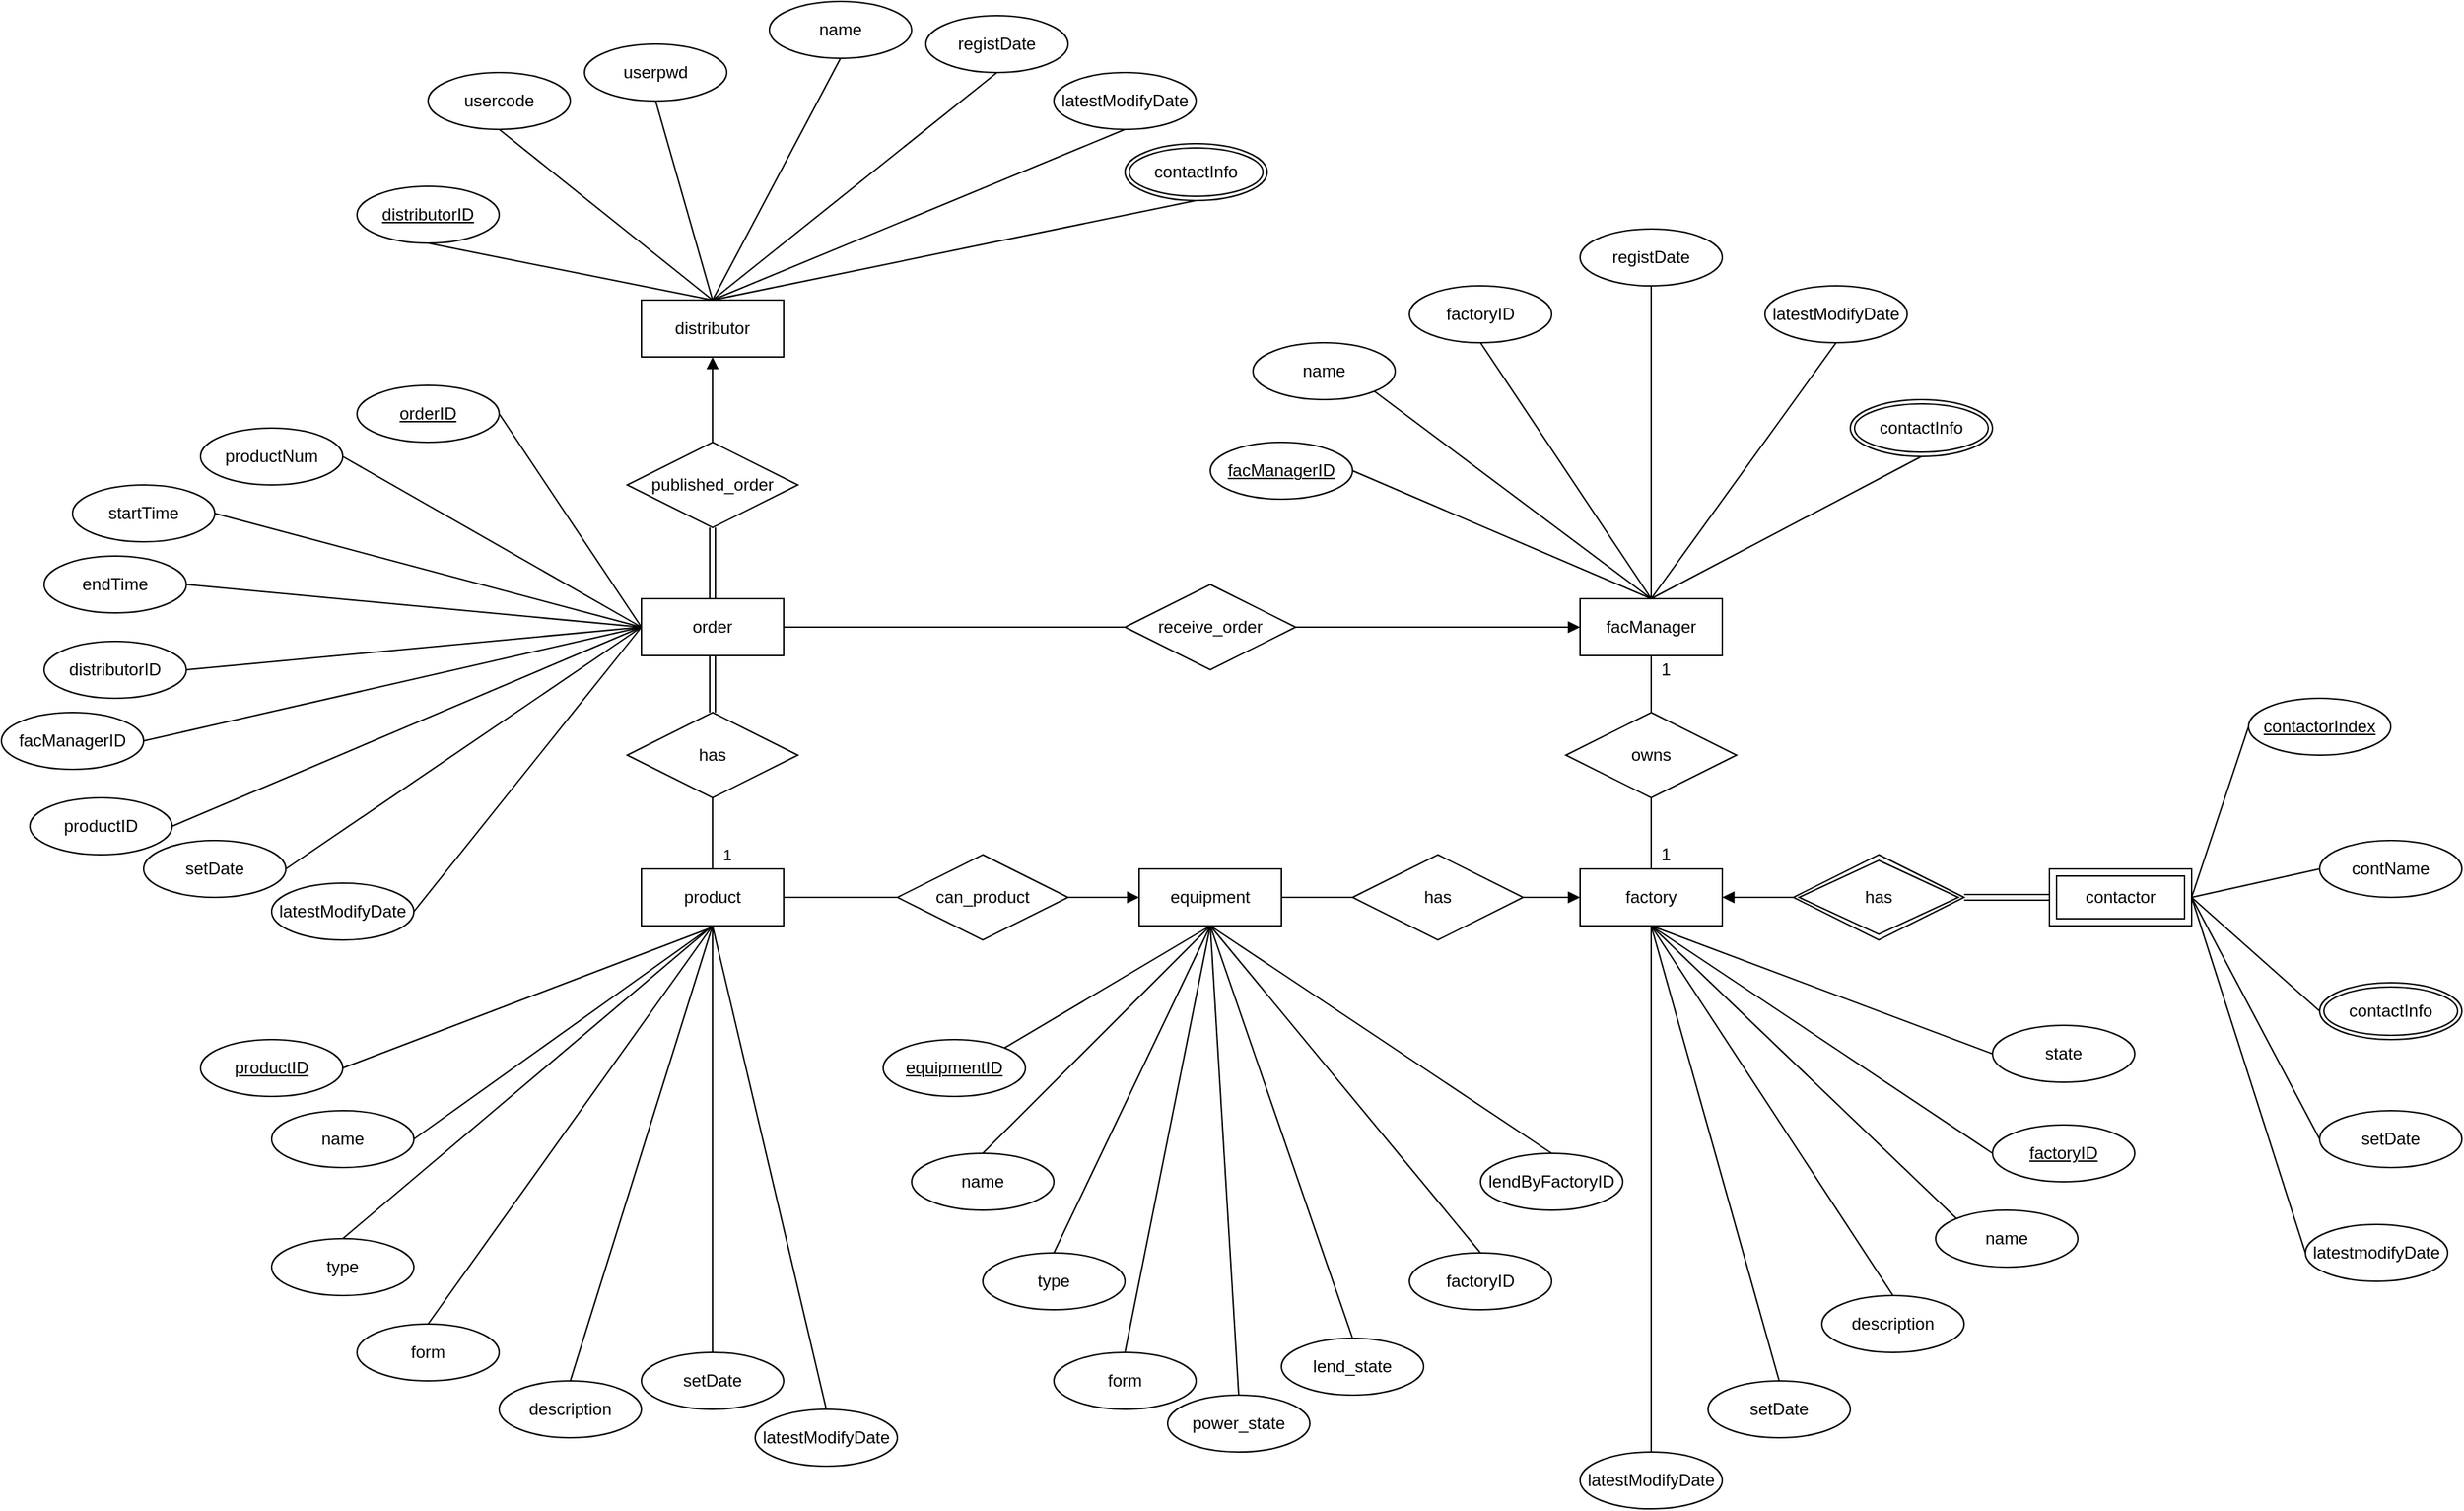 <mxfile version="14.8.3" type="github">
  <diagram id="R2lEEEUBdFMjLlhIrx00" name="Page-1">
    <mxGraphModel dx="1888" dy="1679" grid="1" gridSize="10" guides="1" tooltips="1" connect="1" arrows="1" fold="1" page="1" pageScale="1" pageWidth="850" pageHeight="1100" math="0" shadow="0" extFonts="Permanent Marker^https://fonts.googleapis.com/css?family=Permanent+Marker">
      <root>
        <mxCell id="0" />
        <mxCell id="1" parent="0" />
        <mxCell id="zEnzMZvFHLOG6NFuxoy2-17" style="edgeStyle=orthogonalEdgeStyle;orthogonalLoop=1;jettySize=auto;html=1;exitX=0.5;exitY=1;exitDx=0;exitDy=0;entryX=0.5;entryY=0;entryDx=0;entryDy=0;rounded=0;endArrow=none;endFill=0;startArrow=block;startFill=1;" parent="1" source="zEnzMZvFHLOG6NFuxoy2-1" target="zEnzMZvFHLOG6NFuxoy2-5" edge="1">
          <mxGeometry relative="1" as="geometry" />
        </mxCell>
        <mxCell id="zEnzMZvFHLOG6NFuxoy2-1" value="distributor" style="whiteSpace=wrap;html=1;align=center;" parent="1" vertex="1">
          <mxGeometry x="160" y="100" width="100" height="40" as="geometry" />
        </mxCell>
        <mxCell id="zEnzMZvFHLOG6NFuxoy2-20" style="edgeStyle=orthogonalEdgeStyle;rounded=0;orthogonalLoop=1;jettySize=auto;html=1;exitX=1;exitY=0.5;exitDx=0;exitDy=0;startArrow=none;startFill=0;endArrow=none;endFill=0;strokeColor=#000000;" parent="1" source="zEnzMZvFHLOG6NFuxoy2-2" target="zEnzMZvFHLOG6NFuxoy2-7" edge="1">
          <mxGeometry relative="1" as="geometry">
            <Array as="points">
              <mxPoint x="280" y="520" />
              <mxPoint x="280" y="520" />
            </Array>
          </mxGeometry>
        </mxCell>
        <mxCell id="zEnzMZvFHLOG6NFuxoy2-2" value="product" style="whiteSpace=wrap;html=1;align=center;" parent="1" vertex="1">
          <mxGeometry x="160" y="500" width="100" height="40" as="geometry" />
        </mxCell>
        <mxCell id="zEnzMZvFHLOG6NFuxoy2-22" style="edgeStyle=orthogonalEdgeStyle;rounded=0;orthogonalLoop=1;jettySize=auto;html=1;exitX=1;exitY=0.5;exitDx=0;exitDy=0;startArrow=none;startFill=0;endArrow=none;endFill=0;strokeColor=#000000;entryX=0;entryY=0.5;entryDx=0;entryDy=0;" parent="1" source="zEnzMZvFHLOG6NFuxoy2-3" target="zEnzMZvFHLOG6NFuxoy2-11" edge="1">
          <mxGeometry relative="1" as="geometry">
            <mxPoint x="504" y="337" as="targetPoint" />
          </mxGeometry>
        </mxCell>
        <mxCell id="zEnzMZvFHLOG6NFuxoy2-3" value="order" style="whiteSpace=wrap;html=1;align=center;" parent="1" vertex="1">
          <mxGeometry x="160" y="310" width="100" height="40" as="geometry" />
        </mxCell>
        <mxCell id="zEnzMZvFHLOG6NFuxoy2-18" style="edgeStyle=orthogonalEdgeStyle;rounded=0;orthogonalLoop=1;jettySize=auto;html=1;exitX=0.5;exitY=1;exitDx=0;exitDy=0;endArrow=none;endFill=0;strokeColor=#000000;shape=link;" parent="1" source="zEnzMZvFHLOG6NFuxoy2-5" target="zEnzMZvFHLOG6NFuxoy2-3" edge="1">
          <mxGeometry relative="1" as="geometry" />
        </mxCell>
        <mxCell id="zEnzMZvFHLOG6NFuxoy2-5" value="published_order" style="shape=rhombus;perimeter=rhombusPerimeter;whiteSpace=wrap;html=1;align=center;" parent="1" vertex="1">
          <mxGeometry x="150" y="200" width="120" height="60" as="geometry" />
        </mxCell>
        <mxCell id="zEnzMZvFHLOG6NFuxoy2-6" value="has" style="shape=rhombus;perimeter=rhombusPerimeter;whiteSpace=wrap;html=1;align=center;" parent="1" vertex="1">
          <mxGeometry x="150" y="390" width="120" height="60" as="geometry" />
        </mxCell>
        <mxCell id="zEnzMZvFHLOG6NFuxoy2-7" value="can_product" style="shape=rhombus;perimeter=rhombusPerimeter;whiteSpace=wrap;html=1;align=center;" parent="1" vertex="1">
          <mxGeometry x="340" y="490" width="120" height="60" as="geometry" />
        </mxCell>
        <mxCell id="zEnzMZvFHLOG6NFuxoy2-24" style="edgeStyle=orthogonalEdgeStyle;rounded=0;orthogonalLoop=1;jettySize=auto;html=1;exitX=1;exitY=0.5;exitDx=0;exitDy=0;entryX=0;entryY=0.5;entryDx=0;entryDy=0;startArrow=none;startFill=0;endArrow=none;endFill=0;strokeColor=#000000;" parent="1" source="zEnzMZvFHLOG6NFuxoy2-8" target="zEnzMZvFHLOG6NFuxoy2-9" edge="1">
          <mxGeometry relative="1" as="geometry" />
        </mxCell>
        <mxCell id="zEnzMZvFHLOG6NFuxoy2-8" value="equipment" style="whiteSpace=wrap;html=1;align=center;" parent="1" vertex="1">
          <mxGeometry x="510" y="500" width="100" height="40" as="geometry" />
        </mxCell>
        <mxCell id="zEnzMZvFHLOG6NFuxoy2-25" style="edgeStyle=orthogonalEdgeStyle;rounded=0;orthogonalLoop=1;jettySize=auto;html=1;exitX=1;exitY=0.5;exitDx=0;exitDy=0;entryX=0;entryY=0.5;entryDx=0;entryDy=0;startArrow=none;startFill=0;endArrow=block;endFill=1;strokeColor=#000000;" parent="1" source="zEnzMZvFHLOG6NFuxoy2-9" target="zEnzMZvFHLOG6NFuxoy2-10" edge="1">
          <mxGeometry relative="1" as="geometry" />
        </mxCell>
        <mxCell id="zEnzMZvFHLOG6NFuxoy2-9" value="has" style="shape=rhombus;perimeter=rhombusPerimeter;whiteSpace=wrap;html=1;align=center;" parent="1" vertex="1">
          <mxGeometry x="660" y="490" width="120" height="60" as="geometry" />
        </mxCell>
        <mxCell id="zEnzMZvFHLOG6NFuxoy2-27" style="edgeStyle=orthogonalEdgeStyle;rounded=0;orthogonalLoop=1;jettySize=auto;html=1;exitX=0.5;exitY=0;exitDx=0;exitDy=0;startArrow=none;startFill=0;endArrow=none;endFill=0;strokeColor=#000000;entryX=0.5;entryY=1;entryDx=0;entryDy=0;exitPerimeter=0;" parent="1" source="zEnzMZvFHLOG6NFuxoy2-10" target="zEnzMZvFHLOG6NFuxoy2-13" edge="1">
          <mxGeometry relative="1" as="geometry">
            <mxPoint x="870" y="470" as="targetPoint" />
          </mxGeometry>
        </mxCell>
        <mxCell id="zEnzMZvFHLOG6NFuxoy2-10" value="factory" style="whiteSpace=wrap;html=1;align=center;" parent="1" vertex="1">
          <mxGeometry x="820" y="500" width="100" height="40" as="geometry" />
        </mxCell>
        <mxCell id="zEnzMZvFHLOG6NFuxoy2-23" style="edgeStyle=orthogonalEdgeStyle;rounded=0;orthogonalLoop=1;jettySize=auto;html=1;exitX=1;exitY=0.5;exitDx=0;exitDy=0;entryX=0;entryY=0.5;entryDx=0;entryDy=0;startArrow=none;startFill=0;endArrow=block;endFill=1;strokeColor=#000000;" parent="1" source="zEnzMZvFHLOG6NFuxoy2-11" target="zEnzMZvFHLOG6NFuxoy2-12" edge="1">
          <mxGeometry relative="1" as="geometry" />
        </mxCell>
        <mxCell id="zEnzMZvFHLOG6NFuxoy2-11" value="receive_order" style="shape=rhombus;perimeter=rhombusPerimeter;whiteSpace=wrap;html=1;align=center;" parent="1" vertex="1">
          <mxGeometry x="500" y="300" width="120" height="60" as="geometry" />
        </mxCell>
        <mxCell id="zEnzMZvFHLOG6NFuxoy2-12" value="facManager" style="whiteSpace=wrap;html=1;align=center;" parent="1" vertex="1">
          <mxGeometry x="820" y="310" width="100" height="40" as="geometry" />
        </mxCell>
        <mxCell id="zEnzMZvFHLOG6NFuxoy2-26" style="edgeStyle=orthogonalEdgeStyle;rounded=0;orthogonalLoop=1;jettySize=auto;html=1;exitX=0.5;exitY=0;exitDx=0;exitDy=0;entryX=0.5;entryY=1;entryDx=0;entryDy=0;startArrow=none;startFill=0;endArrow=none;endFill=0;strokeColor=#000000;" parent="1" source="zEnzMZvFHLOG6NFuxoy2-13" target="zEnzMZvFHLOG6NFuxoy2-12" edge="1">
          <mxGeometry relative="1" as="geometry" />
        </mxCell>
        <mxCell id="zEnzMZvFHLOG6NFuxoy2-13" value="owns" style="shape=rhombus;perimeter=rhombusPerimeter;whiteSpace=wrap;html=1;align=center;" parent="1" vertex="1">
          <mxGeometry x="810" y="390" width="120" height="60" as="geometry" />
        </mxCell>
        <mxCell id="zEnzMZvFHLOG6NFuxoy2-28" style="edgeStyle=orthogonalEdgeStyle;rounded=0;orthogonalLoop=1;jettySize=auto;html=1;exitX=0;exitY=0.5;exitDx=0;exitDy=0;entryX=1;entryY=0.5;entryDx=0;entryDy=0;startArrow=none;startFill=0;endArrow=block;endFill=1;strokeColor=#000000;" parent="1" source="zEnzMZvFHLOG6NFuxoy2-14" target="zEnzMZvFHLOG6NFuxoy2-10" edge="1">
          <mxGeometry relative="1" as="geometry" />
        </mxCell>
        <mxCell id="zEnzMZvFHLOG6NFuxoy2-14" value="has" style="shape=rhombus;double=1;perimeter=rhombusPerimeter;whiteSpace=wrap;html=1;align=center;" parent="1" vertex="1">
          <mxGeometry x="970" y="490" width="120" height="60" as="geometry" />
        </mxCell>
        <mxCell id="zEnzMZvFHLOG6NFuxoy2-29" style="edgeStyle=orthogonalEdgeStyle;rounded=0;orthogonalLoop=1;jettySize=auto;html=1;exitX=0;exitY=0.5;exitDx=0;exitDy=0;entryX=1;entryY=0.5;entryDx=0;entryDy=0;startArrow=none;startFill=0;endArrow=block;endFill=1;strokeColor=#000000;shape=link;" parent="1" source="zEnzMZvFHLOG6NFuxoy2-15" target="zEnzMZvFHLOG6NFuxoy2-14" edge="1">
          <mxGeometry relative="1" as="geometry" />
        </mxCell>
        <mxCell id="zEnzMZvFHLOG6NFuxoy2-102" style="edgeStyle=none;rounded=0;orthogonalLoop=1;jettySize=auto;html=1;exitX=1;exitY=0.5;exitDx=0;exitDy=0;entryX=0;entryY=0.5;entryDx=0;entryDy=0;startArrow=none;startFill=0;endArrow=none;endFill=0;strokeColor=#000000;" parent="1" source="zEnzMZvFHLOG6NFuxoy2-15" target="zEnzMZvFHLOG6NFuxoy2-99" edge="1">
          <mxGeometry relative="1" as="geometry" />
        </mxCell>
        <mxCell id="zEnzMZvFHLOG6NFuxoy2-15" value="contactor" style="shape=ext;margin=3;double=1;whiteSpace=wrap;html=1;align=center;" parent="1" vertex="1">
          <mxGeometry x="1150" y="500" width="100" height="40" as="geometry" />
        </mxCell>
        <mxCell id="zEnzMZvFHLOG6NFuxoy2-16" value="" style="shape=link;html=1;exitX=0.5;exitY=1;exitDx=0;exitDy=0;entryX=0.5;entryY=0;entryDx=0;entryDy=0;" parent="1" source="zEnzMZvFHLOG6NFuxoy2-3" target="zEnzMZvFHLOG6NFuxoy2-6" edge="1">
          <mxGeometry width="100" relative="1" as="geometry">
            <mxPoint x="320" y="389" as="sourcePoint" />
            <mxPoint x="420" y="389" as="targetPoint" />
          </mxGeometry>
        </mxCell>
        <mxCell id="zEnzMZvFHLOG6NFuxoy2-19" value="" style="endArrow=none;html=1;strokeColor=#000000;entryX=0.5;entryY=1;entryDx=0;entryDy=0;exitX=0.5;exitY=0;exitDx=0;exitDy=0;" parent="1" source="zEnzMZvFHLOG6NFuxoy2-2" target="zEnzMZvFHLOG6NFuxoy2-6" edge="1">
          <mxGeometry width="50" height="50" relative="1" as="geometry">
            <mxPoint x="370" y="410" as="sourcePoint" />
            <mxPoint x="420" y="360" as="targetPoint" />
          </mxGeometry>
        </mxCell>
        <mxCell id="zEnzMZvFHLOG6NFuxoy2-30" value="1" style="edgeLabel;html=1;align=center;verticalAlign=middle;resizable=0;points=[];" parent="zEnzMZvFHLOG6NFuxoy2-19" vertex="1" connectable="0">
          <mxGeometry x="-0.448" y="-1" relative="1" as="geometry">
            <mxPoint x="9" y="4" as="offset" />
          </mxGeometry>
        </mxCell>
        <mxCell id="zEnzMZvFHLOG6NFuxoy2-21" value="" style="endArrow=block;html=1;strokeColor=#000000;entryX=0;entryY=0.5;entryDx=0;entryDy=0;exitX=1;exitY=0.5;exitDx=0;exitDy=0;startArrow=none;startFill=0;endFill=1;" parent="1" source="zEnzMZvFHLOG6NFuxoy2-7" target="zEnzMZvFHLOG6NFuxoy2-8" edge="1">
          <mxGeometry width="50" height="50" relative="1" as="geometry">
            <mxPoint x="370" y="410" as="sourcePoint" />
            <mxPoint x="420" y="360" as="targetPoint" />
          </mxGeometry>
        </mxCell>
        <mxCell id="zEnzMZvFHLOG6NFuxoy2-31" value="1" style="text;html=1;align=center;verticalAlign=middle;resizable=0;points=[];autosize=1;strokeColor=none;" parent="1" vertex="1">
          <mxGeometry x="870" y="480" width="20" height="20" as="geometry" />
        </mxCell>
        <mxCell id="zEnzMZvFHLOG6NFuxoy2-32" value="1" style="text;html=1;align=center;verticalAlign=middle;resizable=0;points=[];autosize=1;strokeColor=none;" parent="1" vertex="1">
          <mxGeometry x="870" y="350" width="20" height="20" as="geometry" />
        </mxCell>
        <mxCell id="zEnzMZvFHLOG6NFuxoy2-38" style="rounded=0;orthogonalLoop=1;jettySize=auto;html=1;exitX=0.5;exitY=1;exitDx=0;exitDy=0;startArrow=none;startFill=0;endArrow=none;endFill=0;strokeColor=#000000;" parent="1" source="zEnzMZvFHLOG6NFuxoy2-37" edge="1">
          <mxGeometry relative="1" as="geometry">
            <mxPoint x="210" y="100" as="targetPoint" />
          </mxGeometry>
        </mxCell>
        <mxCell id="zEnzMZvFHLOG6NFuxoy2-37" value="distributorID" style="ellipse;whiteSpace=wrap;html=1;align=center;fontStyle=4;" parent="1" vertex="1">
          <mxGeometry x="-40" y="20" width="100" height="40" as="geometry" />
        </mxCell>
        <mxCell id="zEnzMZvFHLOG6NFuxoy2-44" style="edgeStyle=none;rounded=0;orthogonalLoop=1;jettySize=auto;html=1;exitX=0.5;exitY=1;exitDx=0;exitDy=0;entryX=0.5;entryY=0;entryDx=0;entryDy=0;startArrow=none;startFill=0;endArrow=none;endFill=0;strokeColor=#000000;" parent="1" source="zEnzMZvFHLOG6NFuxoy2-39" target="zEnzMZvFHLOG6NFuxoy2-1" edge="1">
          <mxGeometry relative="1" as="geometry" />
        </mxCell>
        <mxCell id="zEnzMZvFHLOG6NFuxoy2-39" value="usercode" style="ellipse;whiteSpace=wrap;html=1;align=center;" parent="1" vertex="1">
          <mxGeometry x="10" y="-60" width="100" height="40" as="geometry" />
        </mxCell>
        <mxCell id="zEnzMZvFHLOG6NFuxoy2-45" style="edgeStyle=none;rounded=0;orthogonalLoop=1;jettySize=auto;html=1;exitX=0.5;exitY=1;exitDx=0;exitDy=0;startArrow=none;startFill=0;endArrow=none;endFill=0;strokeColor=#000000;" parent="1" source="zEnzMZvFHLOG6NFuxoy2-40" edge="1">
          <mxGeometry relative="1" as="geometry">
            <mxPoint x="210" y="100" as="targetPoint" />
          </mxGeometry>
        </mxCell>
        <mxCell id="zEnzMZvFHLOG6NFuxoy2-40" value="userpwd" style="ellipse;whiteSpace=wrap;html=1;align=center;" parent="1" vertex="1">
          <mxGeometry x="120" y="-80" width="100" height="40" as="geometry" />
        </mxCell>
        <mxCell id="zEnzMZvFHLOG6NFuxoy2-46" style="edgeStyle=none;rounded=0;orthogonalLoop=1;jettySize=auto;html=1;exitX=0.5;exitY=1;exitDx=0;exitDy=0;entryX=0.5;entryY=0;entryDx=0;entryDy=0;startArrow=none;startFill=0;endArrow=none;endFill=0;strokeColor=#000000;" parent="1" source="zEnzMZvFHLOG6NFuxoy2-41" target="zEnzMZvFHLOG6NFuxoy2-1" edge="1">
          <mxGeometry relative="1" as="geometry" />
        </mxCell>
        <mxCell id="zEnzMZvFHLOG6NFuxoy2-41" value="name" style="ellipse;whiteSpace=wrap;html=1;align=center;" parent="1" vertex="1">
          <mxGeometry x="250" y="-110" width="100" height="40" as="geometry" />
        </mxCell>
        <mxCell id="zEnzMZvFHLOG6NFuxoy2-49" style="edgeStyle=none;rounded=0;orthogonalLoop=1;jettySize=auto;html=1;exitX=0.5;exitY=1;exitDx=0;exitDy=0;entryX=0.5;entryY=0;entryDx=0;entryDy=0;startArrow=none;startFill=0;endArrow=none;endFill=0;strokeColor=#000000;" parent="1" source="zEnzMZvFHLOG6NFuxoy2-42" target="zEnzMZvFHLOG6NFuxoy2-1" edge="1">
          <mxGeometry relative="1" as="geometry" />
        </mxCell>
        <mxCell id="zEnzMZvFHLOG6NFuxoy2-42" value="registDate" style="ellipse;whiteSpace=wrap;html=1;align=center;" parent="1" vertex="1">
          <mxGeometry x="360" y="-100" width="100" height="40" as="geometry" />
        </mxCell>
        <mxCell id="zEnzMZvFHLOG6NFuxoy2-50" style="edgeStyle=none;rounded=0;orthogonalLoop=1;jettySize=auto;html=1;exitX=0.5;exitY=1;exitDx=0;exitDy=0;startArrow=none;startFill=0;endArrow=none;endFill=0;strokeColor=#000000;" parent="1" source="zEnzMZvFHLOG6NFuxoy2-43" edge="1">
          <mxGeometry relative="1" as="geometry">
            <mxPoint x="210" y="100" as="targetPoint" />
          </mxGeometry>
        </mxCell>
        <mxCell id="zEnzMZvFHLOG6NFuxoy2-43" value="latestModifyDate" style="ellipse;whiteSpace=wrap;html=1;align=center;" parent="1" vertex="1">
          <mxGeometry x="450" y="-60" width="100" height="40" as="geometry" />
        </mxCell>
        <mxCell id="zEnzMZvFHLOG6NFuxoy2-51" style="edgeStyle=none;rounded=0;orthogonalLoop=1;jettySize=auto;html=1;exitX=0.5;exitY=1;exitDx=0;exitDy=0;startArrow=none;startFill=0;endArrow=none;endFill=0;strokeColor=#000000;" parent="1" source="zEnzMZvFHLOG6NFuxoy2-47" edge="1">
          <mxGeometry relative="1" as="geometry">
            <mxPoint x="210" y="100" as="targetPoint" />
          </mxGeometry>
        </mxCell>
        <mxCell id="zEnzMZvFHLOG6NFuxoy2-47" value="contactInfo" style="ellipse;shape=doubleEllipse;margin=3;whiteSpace=wrap;html=1;align=center;" parent="1" vertex="1">
          <mxGeometry x="500" y="-10" width="100" height="40" as="geometry" />
        </mxCell>
        <mxCell id="zEnzMZvFHLOG6NFuxoy2-60" style="edgeStyle=none;rounded=0;orthogonalLoop=1;jettySize=auto;html=1;exitX=1;exitY=0.5;exitDx=0;exitDy=0;entryX=0;entryY=0.5;entryDx=0;entryDy=0;startArrow=none;startFill=0;endArrow=none;endFill=0;strokeColor=#000000;" parent="1" source="zEnzMZvFHLOG6NFuxoy2-52" target="zEnzMZvFHLOG6NFuxoy2-3" edge="1">
          <mxGeometry relative="1" as="geometry" />
        </mxCell>
        <mxCell id="zEnzMZvFHLOG6NFuxoy2-52" value="orderID" style="ellipse;whiteSpace=wrap;html=1;align=center;fontStyle=4;" parent="1" vertex="1">
          <mxGeometry x="-40" y="160" width="100" height="40" as="geometry" />
        </mxCell>
        <mxCell id="zEnzMZvFHLOG6NFuxoy2-61" style="edgeStyle=none;rounded=0;orthogonalLoop=1;jettySize=auto;html=1;exitX=1;exitY=0.5;exitDx=0;exitDy=0;startArrow=none;startFill=0;endArrow=none;endFill=0;strokeColor=#000000;" parent="1" source="zEnzMZvFHLOG6NFuxoy2-53" edge="1">
          <mxGeometry relative="1" as="geometry">
            <mxPoint x="160" y="330" as="targetPoint" />
          </mxGeometry>
        </mxCell>
        <mxCell id="zEnzMZvFHLOG6NFuxoy2-53" value="productNum" style="ellipse;whiteSpace=wrap;html=1;align=center;" parent="1" vertex="1">
          <mxGeometry x="-150" y="190" width="100" height="40" as="geometry" />
        </mxCell>
        <mxCell id="zEnzMZvFHLOG6NFuxoy2-62" style="edgeStyle=none;rounded=0;orthogonalLoop=1;jettySize=auto;html=1;exitX=1;exitY=0.5;exitDx=0;exitDy=0;entryX=0;entryY=0.5;entryDx=0;entryDy=0;startArrow=none;startFill=0;endArrow=none;endFill=0;strokeColor=#000000;" parent="1" source="zEnzMZvFHLOG6NFuxoy2-54" target="zEnzMZvFHLOG6NFuxoy2-3" edge="1">
          <mxGeometry relative="1" as="geometry" />
        </mxCell>
        <mxCell id="zEnzMZvFHLOG6NFuxoy2-54" value="startTime" style="ellipse;whiteSpace=wrap;html=1;align=center;" parent="1" vertex="1">
          <mxGeometry x="-240" y="230" width="100" height="40" as="geometry" />
        </mxCell>
        <mxCell id="zEnzMZvFHLOG6NFuxoy2-63" style="edgeStyle=none;rounded=0;orthogonalLoop=1;jettySize=auto;html=1;exitX=1;exitY=0.5;exitDx=0;exitDy=0;startArrow=none;startFill=0;endArrow=none;endFill=0;strokeColor=#000000;" parent="1" source="zEnzMZvFHLOG6NFuxoy2-55" edge="1">
          <mxGeometry relative="1" as="geometry">
            <mxPoint x="160" y="330" as="targetPoint" />
          </mxGeometry>
        </mxCell>
        <mxCell id="zEnzMZvFHLOG6NFuxoy2-55" value="endTime" style="ellipse;whiteSpace=wrap;html=1;align=center;" parent="1" vertex="1">
          <mxGeometry x="-260" y="280" width="100" height="40" as="geometry" />
        </mxCell>
        <mxCell id="zEnzMZvFHLOG6NFuxoy2-64" style="edgeStyle=none;rounded=0;orthogonalLoop=1;jettySize=auto;html=1;exitX=1;exitY=0.5;exitDx=0;exitDy=0;entryX=0;entryY=0.5;entryDx=0;entryDy=0;startArrow=none;startFill=0;endArrow=none;endFill=0;strokeColor=#000000;" parent="1" source="zEnzMZvFHLOG6NFuxoy2-56" target="zEnzMZvFHLOG6NFuxoy2-3" edge="1">
          <mxGeometry relative="1" as="geometry" />
        </mxCell>
        <mxCell id="zEnzMZvFHLOG6NFuxoy2-56" value="distributorID" style="ellipse;whiteSpace=wrap;html=1;align=center;" parent="1" vertex="1">
          <mxGeometry x="-260" y="340" width="100" height="40" as="geometry" />
        </mxCell>
        <mxCell id="zEnzMZvFHLOG6NFuxoy2-65" style="edgeStyle=none;rounded=0;orthogonalLoop=1;jettySize=auto;html=1;exitX=1;exitY=0.5;exitDx=0;exitDy=0;startArrow=none;startFill=0;endArrow=none;endFill=0;strokeColor=#000000;" parent="1" source="zEnzMZvFHLOG6NFuxoy2-57" edge="1">
          <mxGeometry relative="1" as="geometry">
            <mxPoint x="160" y="330" as="targetPoint" />
          </mxGeometry>
        </mxCell>
        <mxCell id="zEnzMZvFHLOG6NFuxoy2-57" value="facManagerID" style="ellipse;whiteSpace=wrap;html=1;align=center;" parent="1" vertex="1">
          <mxGeometry x="-290" y="390" width="100" height="40" as="geometry" />
        </mxCell>
        <mxCell id="zEnzMZvFHLOG6NFuxoy2-66" style="edgeStyle=none;rounded=0;orthogonalLoop=1;jettySize=auto;html=1;exitX=1;exitY=0.5;exitDx=0;exitDy=0;startArrow=none;startFill=0;endArrow=none;endFill=0;strokeColor=#000000;" parent="1" source="zEnzMZvFHLOG6NFuxoy2-59" edge="1">
          <mxGeometry relative="1" as="geometry">
            <mxPoint x="160" y="330" as="targetPoint" />
          </mxGeometry>
        </mxCell>
        <mxCell id="zEnzMZvFHLOG6NFuxoy2-59" value="productID" style="ellipse;whiteSpace=wrap;html=1;align=center;" parent="1" vertex="1">
          <mxGeometry x="-270" y="450" width="100" height="40" as="geometry" />
        </mxCell>
        <mxCell id="zEnzMZvFHLOG6NFuxoy2-69" style="edgeStyle=none;rounded=0;orthogonalLoop=1;jettySize=auto;html=1;exitX=1;exitY=0.5;exitDx=0;exitDy=0;entryX=0;entryY=0.5;entryDx=0;entryDy=0;startArrow=none;startFill=0;endArrow=none;endFill=0;strokeColor=#000000;" parent="1" source="zEnzMZvFHLOG6NFuxoy2-67" target="zEnzMZvFHLOG6NFuxoy2-3" edge="1">
          <mxGeometry relative="1" as="geometry" />
        </mxCell>
        <mxCell id="zEnzMZvFHLOG6NFuxoy2-67" value="setDate" style="ellipse;whiteSpace=wrap;html=1;align=center;" parent="1" vertex="1">
          <mxGeometry x="-190" y="480" width="100" height="40" as="geometry" />
        </mxCell>
        <mxCell id="zEnzMZvFHLOG6NFuxoy2-70" style="edgeStyle=none;rounded=0;orthogonalLoop=1;jettySize=auto;html=1;exitX=1;exitY=0.5;exitDx=0;exitDy=0;startArrow=none;startFill=0;endArrow=none;endFill=0;strokeColor=#000000;" parent="1" source="zEnzMZvFHLOG6NFuxoy2-68" edge="1">
          <mxGeometry relative="1" as="geometry">
            <mxPoint x="160" y="330" as="targetPoint" />
          </mxGeometry>
        </mxCell>
        <mxCell id="zEnzMZvFHLOG6NFuxoy2-68" value="latestModifyDate" style="ellipse;whiteSpace=wrap;html=1;align=center;" parent="1" vertex="1">
          <mxGeometry x="-100" y="510" width="100" height="40" as="geometry" />
        </mxCell>
        <mxCell id="zEnzMZvFHLOG6NFuxoy2-78" style="edgeStyle=none;rounded=0;orthogonalLoop=1;jettySize=auto;html=1;exitX=1;exitY=0.5;exitDx=0;exitDy=0;startArrow=none;startFill=0;endArrow=none;endFill=0;strokeColor=#000000;" parent="1" source="zEnzMZvFHLOG6NFuxoy2-71" edge="1">
          <mxGeometry relative="1" as="geometry">
            <mxPoint x="210" y="541" as="targetPoint" />
          </mxGeometry>
        </mxCell>
        <mxCell id="zEnzMZvFHLOG6NFuxoy2-71" value="productID" style="ellipse;whiteSpace=wrap;html=1;align=center;fontStyle=4;" parent="1" vertex="1">
          <mxGeometry x="-150" y="620" width="100" height="40" as="geometry" />
        </mxCell>
        <mxCell id="zEnzMZvFHLOG6NFuxoy2-79" style="edgeStyle=none;rounded=0;orthogonalLoop=1;jettySize=auto;html=1;exitX=1;exitY=0.5;exitDx=0;exitDy=0;startArrow=none;startFill=0;endArrow=none;endFill=0;strokeColor=#000000;" parent="1" source="zEnzMZvFHLOG6NFuxoy2-72" edge="1">
          <mxGeometry relative="1" as="geometry">
            <mxPoint x="210" y="540" as="targetPoint" />
          </mxGeometry>
        </mxCell>
        <mxCell id="zEnzMZvFHLOG6NFuxoy2-72" value="name" style="ellipse;whiteSpace=wrap;html=1;align=center;" parent="1" vertex="1">
          <mxGeometry x="-100" y="670" width="100" height="40" as="geometry" />
        </mxCell>
        <mxCell id="zEnzMZvFHLOG6NFuxoy2-80" style="edgeStyle=none;rounded=0;orthogonalLoop=1;jettySize=auto;html=1;exitX=0.5;exitY=0;exitDx=0;exitDy=0;startArrow=none;startFill=0;endArrow=none;endFill=0;strokeColor=#000000;" parent="1" source="zEnzMZvFHLOG6NFuxoy2-73" edge="1">
          <mxGeometry relative="1" as="geometry">
            <mxPoint x="210" y="540" as="targetPoint" />
          </mxGeometry>
        </mxCell>
        <mxCell id="zEnzMZvFHLOG6NFuxoy2-73" value="type" style="ellipse;whiteSpace=wrap;html=1;align=center;" parent="1" vertex="1">
          <mxGeometry x="-100" y="760" width="100" height="40" as="geometry" />
        </mxCell>
        <mxCell id="zEnzMZvFHLOG6NFuxoy2-81" style="edgeStyle=none;rounded=0;orthogonalLoop=1;jettySize=auto;html=1;exitX=0.5;exitY=0;exitDx=0;exitDy=0;startArrow=none;startFill=0;endArrow=none;endFill=0;strokeColor=#000000;" parent="1" source="zEnzMZvFHLOG6NFuxoy2-74" edge="1">
          <mxGeometry relative="1" as="geometry">
            <mxPoint x="210" y="540" as="targetPoint" />
          </mxGeometry>
        </mxCell>
        <mxCell id="zEnzMZvFHLOG6NFuxoy2-74" value="form" style="ellipse;whiteSpace=wrap;html=1;align=center;" parent="1" vertex="1">
          <mxGeometry x="-40" y="820" width="100" height="40" as="geometry" />
        </mxCell>
        <mxCell id="zEnzMZvFHLOG6NFuxoy2-82" style="edgeStyle=none;rounded=0;orthogonalLoop=1;jettySize=auto;html=1;exitX=0.5;exitY=0;exitDx=0;exitDy=0;entryX=0.5;entryY=1;entryDx=0;entryDy=0;startArrow=none;startFill=0;endArrow=none;endFill=0;strokeColor=#000000;" parent="1" source="zEnzMZvFHLOG6NFuxoy2-75" target="zEnzMZvFHLOG6NFuxoy2-2" edge="1">
          <mxGeometry relative="1" as="geometry" />
        </mxCell>
        <mxCell id="zEnzMZvFHLOG6NFuxoy2-75" value="description" style="ellipse;whiteSpace=wrap;html=1;align=center;" parent="1" vertex="1">
          <mxGeometry x="60" y="860" width="100" height="40" as="geometry" />
        </mxCell>
        <mxCell id="zEnzMZvFHLOG6NFuxoy2-84" style="edgeStyle=none;rounded=0;orthogonalLoop=1;jettySize=auto;html=1;exitX=0.5;exitY=0;exitDx=0;exitDy=0;entryX=0.5;entryY=1;entryDx=0;entryDy=0;startArrow=none;startFill=0;endArrow=none;endFill=0;strokeColor=#000000;" parent="1" source="zEnzMZvFHLOG6NFuxoy2-76" target="zEnzMZvFHLOG6NFuxoy2-2" edge="1">
          <mxGeometry relative="1" as="geometry" />
        </mxCell>
        <mxCell id="zEnzMZvFHLOG6NFuxoy2-76" value="setDate" style="ellipse;whiteSpace=wrap;html=1;align=center;" parent="1" vertex="1">
          <mxGeometry x="160" y="840" width="100" height="40" as="geometry" />
        </mxCell>
        <mxCell id="zEnzMZvFHLOG6NFuxoy2-85" style="edgeStyle=none;rounded=0;orthogonalLoop=1;jettySize=auto;html=1;exitX=0.5;exitY=0;exitDx=0;exitDy=0;startArrow=none;startFill=0;endArrow=none;endFill=0;strokeColor=#000000;" parent="1" source="zEnzMZvFHLOG6NFuxoy2-77" edge="1">
          <mxGeometry relative="1" as="geometry">
            <mxPoint x="210" y="540" as="targetPoint" />
          </mxGeometry>
        </mxCell>
        <mxCell id="zEnzMZvFHLOG6NFuxoy2-77" value="latestModifyDate" style="ellipse;whiteSpace=wrap;html=1;align=center;" parent="1" vertex="1">
          <mxGeometry x="240" y="880" width="100" height="40" as="geometry" />
        </mxCell>
        <mxCell id="zEnzMZvFHLOG6NFuxoy2-93" style="edgeStyle=none;rounded=0;orthogonalLoop=1;jettySize=auto;html=1;exitX=1;exitY=1;exitDx=0;exitDy=0;startArrow=none;startFill=0;endArrow=none;endFill=0;strokeColor=#000000;" parent="1" source="zEnzMZvFHLOG6NFuxoy2-86" edge="1">
          <mxGeometry relative="1" as="geometry">
            <mxPoint x="870" y="310" as="targetPoint" />
          </mxGeometry>
        </mxCell>
        <mxCell id="zEnzMZvFHLOG6NFuxoy2-86" value="name" style="ellipse;whiteSpace=wrap;html=1;align=center;" parent="1" vertex="1">
          <mxGeometry x="590" y="130" width="100" height="40" as="geometry" />
        </mxCell>
        <mxCell id="zEnzMZvFHLOG6NFuxoy2-94" style="edgeStyle=none;rounded=0;orthogonalLoop=1;jettySize=auto;html=1;exitX=0.5;exitY=1;exitDx=0;exitDy=0;startArrow=none;startFill=0;endArrow=none;endFill=0;strokeColor=#000000;" parent="1" source="zEnzMZvFHLOG6NFuxoy2-87" edge="1">
          <mxGeometry relative="1" as="geometry">
            <mxPoint x="870" y="310" as="targetPoint" />
          </mxGeometry>
        </mxCell>
        <mxCell id="zEnzMZvFHLOG6NFuxoy2-87" value="factoryID" style="ellipse;whiteSpace=wrap;html=1;align=center;" parent="1" vertex="1">
          <mxGeometry x="700" y="90" width="100" height="40" as="geometry" />
        </mxCell>
        <mxCell id="zEnzMZvFHLOG6NFuxoy2-92" style="edgeStyle=none;rounded=0;orthogonalLoop=1;jettySize=auto;html=1;exitX=1;exitY=0.5;exitDx=0;exitDy=0;entryX=0.5;entryY=0;entryDx=0;entryDy=0;startArrow=none;startFill=0;endArrow=none;endFill=0;strokeColor=#000000;" parent="1" source="zEnzMZvFHLOG6NFuxoy2-88" target="zEnzMZvFHLOG6NFuxoy2-12" edge="1">
          <mxGeometry relative="1" as="geometry" />
        </mxCell>
        <mxCell id="zEnzMZvFHLOG6NFuxoy2-88" value="facManagerID" style="ellipse;whiteSpace=wrap;html=1;align=center;fontStyle=4;" parent="1" vertex="1">
          <mxGeometry x="560" y="200" width="100" height="40" as="geometry" />
        </mxCell>
        <mxCell id="zEnzMZvFHLOG6NFuxoy2-95" style="edgeStyle=none;rounded=0;orthogonalLoop=1;jettySize=auto;html=1;exitX=0.5;exitY=1;exitDx=0;exitDy=0;startArrow=none;startFill=0;endArrow=none;endFill=0;strokeColor=#000000;" parent="1" source="zEnzMZvFHLOG6NFuxoy2-89" edge="1">
          <mxGeometry relative="1" as="geometry">
            <mxPoint x="870" y="310" as="targetPoint" />
          </mxGeometry>
        </mxCell>
        <mxCell id="zEnzMZvFHLOG6NFuxoy2-89" value="registDate" style="ellipse;whiteSpace=wrap;html=1;align=center;" parent="1" vertex="1">
          <mxGeometry x="820" y="50" width="100" height="40" as="geometry" />
        </mxCell>
        <mxCell id="zEnzMZvFHLOG6NFuxoy2-96" style="edgeStyle=none;rounded=0;orthogonalLoop=1;jettySize=auto;html=1;exitX=0.5;exitY=1;exitDx=0;exitDy=0;entryX=0.5;entryY=0;entryDx=0;entryDy=0;startArrow=none;startFill=0;endArrow=none;endFill=0;strokeColor=#000000;" parent="1" source="zEnzMZvFHLOG6NFuxoy2-90" target="zEnzMZvFHLOG6NFuxoy2-12" edge="1">
          <mxGeometry relative="1" as="geometry" />
        </mxCell>
        <mxCell id="zEnzMZvFHLOG6NFuxoy2-90" value="latestModifyDate" style="ellipse;whiteSpace=wrap;html=1;align=center;" parent="1" vertex="1">
          <mxGeometry x="950" y="90" width="100" height="40" as="geometry" />
        </mxCell>
        <mxCell id="zEnzMZvFHLOG6NFuxoy2-97" style="edgeStyle=none;rounded=0;orthogonalLoop=1;jettySize=auto;html=1;exitX=0.5;exitY=1;exitDx=0;exitDy=0;startArrow=none;startFill=0;endArrow=none;endFill=0;strokeColor=#000000;" parent="1" source="zEnzMZvFHLOG6NFuxoy2-91" edge="1">
          <mxGeometry relative="1" as="geometry">
            <mxPoint x="870" y="310" as="targetPoint" />
          </mxGeometry>
        </mxCell>
        <mxCell id="zEnzMZvFHLOG6NFuxoy2-91" value="contactInfo" style="ellipse;shape=doubleEllipse;margin=3;whiteSpace=wrap;html=1;align=center;" parent="1" vertex="1">
          <mxGeometry x="1010" y="170" width="100" height="40" as="geometry" />
        </mxCell>
        <mxCell id="zEnzMZvFHLOG6NFuxoy2-99" value="contactorIndex" style="ellipse;whiteSpace=wrap;html=1;align=center;fontStyle=4;" parent="1" vertex="1">
          <mxGeometry x="1290" y="380" width="100" height="40" as="geometry" />
        </mxCell>
        <mxCell id="zEnzMZvFHLOG6NFuxoy2-103" style="edgeStyle=none;rounded=0;orthogonalLoop=1;jettySize=auto;html=1;exitX=0;exitY=0.5;exitDx=0;exitDy=0;entryX=1;entryY=0.5;entryDx=0;entryDy=0;startArrow=none;startFill=0;endArrow=none;endFill=0;strokeColor=#000000;" parent="1" source="zEnzMZvFHLOG6NFuxoy2-100" target="zEnzMZvFHLOG6NFuxoy2-15" edge="1">
          <mxGeometry relative="1" as="geometry" />
        </mxCell>
        <mxCell id="zEnzMZvFHLOG6NFuxoy2-100" value="contName" style="ellipse;whiteSpace=wrap;html=1;align=center;" parent="1" vertex="1">
          <mxGeometry x="1340" y="480" width="100" height="40" as="geometry" />
        </mxCell>
        <mxCell id="zEnzMZvFHLOG6NFuxoy2-104" style="edgeStyle=none;rounded=0;orthogonalLoop=1;jettySize=auto;html=1;exitX=0;exitY=0.5;exitDx=0;exitDy=0;entryX=1;entryY=0.5;entryDx=0;entryDy=0;startArrow=none;startFill=0;endArrow=none;endFill=0;strokeColor=#000000;" parent="1" source="zEnzMZvFHLOG6NFuxoy2-101" target="zEnzMZvFHLOG6NFuxoy2-15" edge="1">
          <mxGeometry relative="1" as="geometry" />
        </mxCell>
        <mxCell id="zEnzMZvFHLOG6NFuxoy2-101" value="contactInfo" style="ellipse;shape=doubleEllipse;margin=3;whiteSpace=wrap;html=1;align=center;" parent="1" vertex="1">
          <mxGeometry x="1340" y="580" width="100" height="40" as="geometry" />
        </mxCell>
        <mxCell id="zEnzMZvFHLOG6NFuxoy2-108" style="edgeStyle=none;rounded=0;orthogonalLoop=1;jettySize=auto;html=1;exitX=0;exitY=0.5;exitDx=0;exitDy=0;startArrow=none;startFill=0;endArrow=none;endFill=0;strokeColor=#000000;" parent="1" source="zEnzMZvFHLOG6NFuxoy2-105" edge="1">
          <mxGeometry relative="1" as="geometry">
            <mxPoint x="1250" y="520" as="targetPoint" />
          </mxGeometry>
        </mxCell>
        <mxCell id="zEnzMZvFHLOG6NFuxoy2-105" value="setDate" style="ellipse;whiteSpace=wrap;html=1;align=center;" parent="1" vertex="1">
          <mxGeometry x="1340" y="670" width="100" height="40" as="geometry" />
        </mxCell>
        <mxCell id="zEnzMZvFHLOG6NFuxoy2-107" style="edgeStyle=none;rounded=0;orthogonalLoop=1;jettySize=auto;html=1;exitX=0;exitY=0.5;exitDx=0;exitDy=0;entryX=1;entryY=0.5;entryDx=0;entryDy=0;startArrow=none;startFill=0;endArrow=none;endFill=0;strokeColor=#000000;" parent="1" source="zEnzMZvFHLOG6NFuxoy2-106" target="zEnzMZvFHLOG6NFuxoy2-15" edge="1">
          <mxGeometry relative="1" as="geometry" />
        </mxCell>
        <mxCell id="zEnzMZvFHLOG6NFuxoy2-106" value="latestmodifyDate" style="ellipse;whiteSpace=wrap;html=1;align=center;" parent="1" vertex="1">
          <mxGeometry x="1330" y="750" width="100" height="40" as="geometry" />
        </mxCell>
        <mxCell id="zEnzMZvFHLOG6NFuxoy2-116" style="edgeStyle=none;rounded=0;orthogonalLoop=1;jettySize=auto;html=1;exitX=0;exitY=0.5;exitDx=0;exitDy=0;entryX=0.5;entryY=1;entryDx=0;entryDy=0;startArrow=none;startFill=0;endArrow=none;endFill=0;strokeColor=#000000;" parent="1" source="zEnzMZvFHLOG6NFuxoy2-109" target="zEnzMZvFHLOG6NFuxoy2-10" edge="1">
          <mxGeometry relative="1" as="geometry" />
        </mxCell>
        <mxCell id="zEnzMZvFHLOG6NFuxoy2-109" value="factoryID" style="ellipse;whiteSpace=wrap;html=1;align=center;fontStyle=4;" parent="1" vertex="1">
          <mxGeometry x="1110" y="680" width="100" height="40" as="geometry" />
        </mxCell>
        <mxCell id="zEnzMZvFHLOG6NFuxoy2-117" style="edgeStyle=none;rounded=0;orthogonalLoop=1;jettySize=auto;html=1;exitX=0;exitY=0;exitDx=0;exitDy=0;startArrow=none;startFill=0;endArrow=none;endFill=0;strokeColor=#000000;" parent="1" source="zEnzMZvFHLOG6NFuxoy2-110" edge="1">
          <mxGeometry relative="1" as="geometry">
            <mxPoint x="870" y="540" as="targetPoint" />
          </mxGeometry>
        </mxCell>
        <mxCell id="zEnzMZvFHLOG6NFuxoy2-110" value="name" style="ellipse;whiteSpace=wrap;html=1;align=center;" parent="1" vertex="1">
          <mxGeometry x="1070" y="740" width="100" height="40" as="geometry" />
        </mxCell>
        <mxCell id="zEnzMZvFHLOG6NFuxoy2-118" style="edgeStyle=none;rounded=0;orthogonalLoop=1;jettySize=auto;html=1;exitX=0.5;exitY=0;exitDx=0;exitDy=0;entryX=0.5;entryY=1;entryDx=0;entryDy=0;startArrow=none;startFill=0;endArrow=none;endFill=0;strokeColor=#000000;" parent="1" source="zEnzMZvFHLOG6NFuxoy2-111" target="zEnzMZvFHLOG6NFuxoy2-10" edge="1">
          <mxGeometry relative="1" as="geometry" />
        </mxCell>
        <mxCell id="zEnzMZvFHLOG6NFuxoy2-111" value="description" style="ellipse;whiteSpace=wrap;html=1;align=center;" parent="1" vertex="1">
          <mxGeometry x="990" y="800" width="100" height="40" as="geometry" />
        </mxCell>
        <mxCell id="zEnzMZvFHLOG6NFuxoy2-115" style="edgeStyle=none;rounded=0;orthogonalLoop=1;jettySize=auto;html=1;exitX=0;exitY=0.5;exitDx=0;exitDy=0;entryX=0.5;entryY=1;entryDx=0;entryDy=0;startArrow=none;startFill=0;endArrow=none;endFill=0;strokeColor=#000000;" parent="1" source="zEnzMZvFHLOG6NFuxoy2-112" target="zEnzMZvFHLOG6NFuxoy2-10" edge="1">
          <mxGeometry relative="1" as="geometry" />
        </mxCell>
        <mxCell id="zEnzMZvFHLOG6NFuxoy2-112" value="state" style="ellipse;whiteSpace=wrap;html=1;align=center;" parent="1" vertex="1">
          <mxGeometry x="1110" y="610" width="100" height="40" as="geometry" />
        </mxCell>
        <mxCell id="zEnzMZvFHLOG6NFuxoy2-119" style="edgeStyle=none;rounded=0;orthogonalLoop=1;jettySize=auto;html=1;exitX=0.5;exitY=0;exitDx=0;exitDy=0;startArrow=none;startFill=0;endArrow=none;endFill=0;strokeColor=#000000;" parent="1" source="zEnzMZvFHLOG6NFuxoy2-113" edge="1">
          <mxGeometry relative="1" as="geometry">
            <mxPoint x="870" y="540" as="targetPoint" />
          </mxGeometry>
        </mxCell>
        <mxCell id="zEnzMZvFHLOG6NFuxoy2-113" value="setDate" style="ellipse;whiteSpace=wrap;html=1;align=center;" parent="1" vertex="1">
          <mxGeometry x="910" y="860" width="100" height="40" as="geometry" />
        </mxCell>
        <mxCell id="zEnzMZvFHLOG6NFuxoy2-120" style="edgeStyle=none;rounded=0;orthogonalLoop=1;jettySize=auto;html=1;exitX=0.5;exitY=0;exitDx=0;exitDy=0;startArrow=none;startFill=0;endArrow=none;endFill=0;strokeColor=#000000;entryX=0.5;entryY=1;entryDx=0;entryDy=0;" parent="1" source="zEnzMZvFHLOG6NFuxoy2-114" target="zEnzMZvFHLOG6NFuxoy2-10" edge="1">
          <mxGeometry relative="1" as="geometry">
            <mxPoint x="870" y="550" as="targetPoint" />
          </mxGeometry>
        </mxCell>
        <mxCell id="zEnzMZvFHLOG6NFuxoy2-114" value="latestModifyDate" style="ellipse;whiteSpace=wrap;html=1;align=center;" parent="1" vertex="1">
          <mxGeometry x="820" y="910" width="100" height="40" as="geometry" />
        </mxCell>
        <mxCell id="zEnzMZvFHLOG6NFuxoy2-129" style="edgeStyle=none;rounded=0;orthogonalLoop=1;jettySize=auto;html=1;exitX=0.5;exitY=0;exitDx=0;exitDy=0;startArrow=none;startFill=0;endArrow=none;endFill=0;strokeColor=#000000;entryX=0.5;entryY=1;entryDx=0;entryDy=0;" parent="1" source="zEnzMZvFHLOG6NFuxoy2-121" target="zEnzMZvFHLOG6NFuxoy2-8" edge="1">
          <mxGeometry relative="1" as="geometry">
            <mxPoint x="560" y="550" as="targetPoint" />
          </mxGeometry>
        </mxCell>
        <mxCell id="zEnzMZvFHLOG6NFuxoy2-121" value="name" style="ellipse;whiteSpace=wrap;html=1;align=center;" parent="1" vertex="1">
          <mxGeometry x="350" y="700" width="100" height="40" as="geometry" />
        </mxCell>
        <mxCell id="zEnzMZvFHLOG6NFuxoy2-128" style="edgeStyle=none;rounded=0;orthogonalLoop=1;jettySize=auto;html=1;exitX=1;exitY=0;exitDx=0;exitDy=0;entryX=0.5;entryY=1;entryDx=0;entryDy=0;startArrow=none;startFill=0;endArrow=none;endFill=0;strokeColor=#000000;" parent="1" source="zEnzMZvFHLOG6NFuxoy2-122" target="zEnzMZvFHLOG6NFuxoy2-8" edge="1">
          <mxGeometry relative="1" as="geometry" />
        </mxCell>
        <mxCell id="zEnzMZvFHLOG6NFuxoy2-122" value="equipmentID" style="ellipse;whiteSpace=wrap;html=1;align=center;fontStyle=4;" parent="1" vertex="1">
          <mxGeometry x="330" y="620" width="100" height="40" as="geometry" />
        </mxCell>
        <mxCell id="zEnzMZvFHLOG6NFuxoy2-130" style="edgeStyle=none;rounded=0;orthogonalLoop=1;jettySize=auto;html=1;exitX=0.5;exitY=0;exitDx=0;exitDy=0;startArrow=none;startFill=0;endArrow=none;endFill=0;strokeColor=#000000;" parent="1" source="zEnzMZvFHLOG6NFuxoy2-123" edge="1">
          <mxGeometry relative="1" as="geometry">
            <mxPoint x="560" y="540" as="targetPoint" />
          </mxGeometry>
        </mxCell>
        <mxCell id="zEnzMZvFHLOG6NFuxoy2-123" value="type" style="ellipse;whiteSpace=wrap;html=1;align=center;" parent="1" vertex="1">
          <mxGeometry x="400" y="770" width="100" height="40" as="geometry" />
        </mxCell>
        <mxCell id="zEnzMZvFHLOG6NFuxoy2-131" style="edgeStyle=none;rounded=0;orthogonalLoop=1;jettySize=auto;html=1;exitX=0.5;exitY=0;exitDx=0;exitDy=0;startArrow=none;startFill=0;endArrow=none;endFill=0;strokeColor=#000000;entryX=0.5;entryY=1;entryDx=0;entryDy=0;" parent="1" source="zEnzMZvFHLOG6NFuxoy2-124" target="zEnzMZvFHLOG6NFuxoy2-8" edge="1">
          <mxGeometry relative="1" as="geometry">
            <mxPoint x="560" y="590" as="targetPoint" />
          </mxGeometry>
        </mxCell>
        <mxCell id="zEnzMZvFHLOG6NFuxoy2-124" value="form" style="ellipse;whiteSpace=wrap;html=1;align=center;" parent="1" vertex="1">
          <mxGeometry x="450" y="840" width="100" height="40" as="geometry" />
        </mxCell>
        <mxCell id="zEnzMZvFHLOG6NFuxoy2-132" style="edgeStyle=none;rounded=0;orthogonalLoop=1;jettySize=auto;html=1;exitX=0.5;exitY=0;exitDx=0;exitDy=0;entryX=0.5;entryY=1;entryDx=0;entryDy=0;startArrow=none;startFill=0;endArrow=none;endFill=0;strokeColor=#000000;" parent="1" source="zEnzMZvFHLOG6NFuxoy2-125" target="zEnzMZvFHLOG6NFuxoy2-8" edge="1">
          <mxGeometry relative="1" as="geometry" />
        </mxCell>
        <mxCell id="zEnzMZvFHLOG6NFuxoy2-125" value="power_state" style="ellipse;whiteSpace=wrap;html=1;align=center;" parent="1" vertex="1">
          <mxGeometry x="530" y="870" width="100" height="40" as="geometry" />
        </mxCell>
        <mxCell id="zEnzMZvFHLOG6NFuxoy2-133" style="edgeStyle=none;rounded=0;orthogonalLoop=1;jettySize=auto;html=1;exitX=0.5;exitY=0;exitDx=0;exitDy=0;entryX=0.5;entryY=1;entryDx=0;entryDy=0;startArrow=none;startFill=0;endArrow=none;endFill=0;strokeColor=#000000;" parent="1" source="zEnzMZvFHLOG6NFuxoy2-126" target="zEnzMZvFHLOG6NFuxoy2-8" edge="1">
          <mxGeometry relative="1" as="geometry" />
        </mxCell>
        <mxCell id="zEnzMZvFHLOG6NFuxoy2-126" value="lend_state" style="ellipse;whiteSpace=wrap;html=1;align=center;" parent="1" vertex="1">
          <mxGeometry x="610" y="830" width="100" height="40" as="geometry" />
        </mxCell>
        <mxCell id="zEnzMZvFHLOG6NFuxoy2-134" style="edgeStyle=none;rounded=0;orthogonalLoop=1;jettySize=auto;html=1;exitX=0.5;exitY=0;exitDx=0;exitDy=0;entryX=0.5;entryY=1;entryDx=0;entryDy=0;startArrow=none;startFill=0;endArrow=none;endFill=0;strokeColor=#000000;" parent="1" source="zEnzMZvFHLOG6NFuxoy2-127" target="zEnzMZvFHLOG6NFuxoy2-8" edge="1">
          <mxGeometry relative="1" as="geometry" />
        </mxCell>
        <mxCell id="zEnzMZvFHLOG6NFuxoy2-127" value="factoryID" style="ellipse;whiteSpace=wrap;html=1;align=center;" parent="1" vertex="1">
          <mxGeometry x="700" y="770" width="100" height="40" as="geometry" />
        </mxCell>
        <mxCell id="d7lmJiXOHhq6KYK6hLmH-2" style="rounded=0;orthogonalLoop=1;jettySize=auto;html=1;exitX=0.5;exitY=0;exitDx=0;exitDy=0;endArrow=none;endFill=0;" edge="1" parent="1" source="d7lmJiXOHhq6KYK6hLmH-1">
          <mxGeometry relative="1" as="geometry">
            <mxPoint x="560" y="540" as="targetPoint" />
          </mxGeometry>
        </mxCell>
        <mxCell id="d7lmJiXOHhq6KYK6hLmH-1" value="lendByFactoryID" style="ellipse;whiteSpace=wrap;html=1;align=center;" vertex="1" parent="1">
          <mxGeometry x="750" y="700" width="100" height="40" as="geometry" />
        </mxCell>
      </root>
    </mxGraphModel>
  </diagram>
</mxfile>
